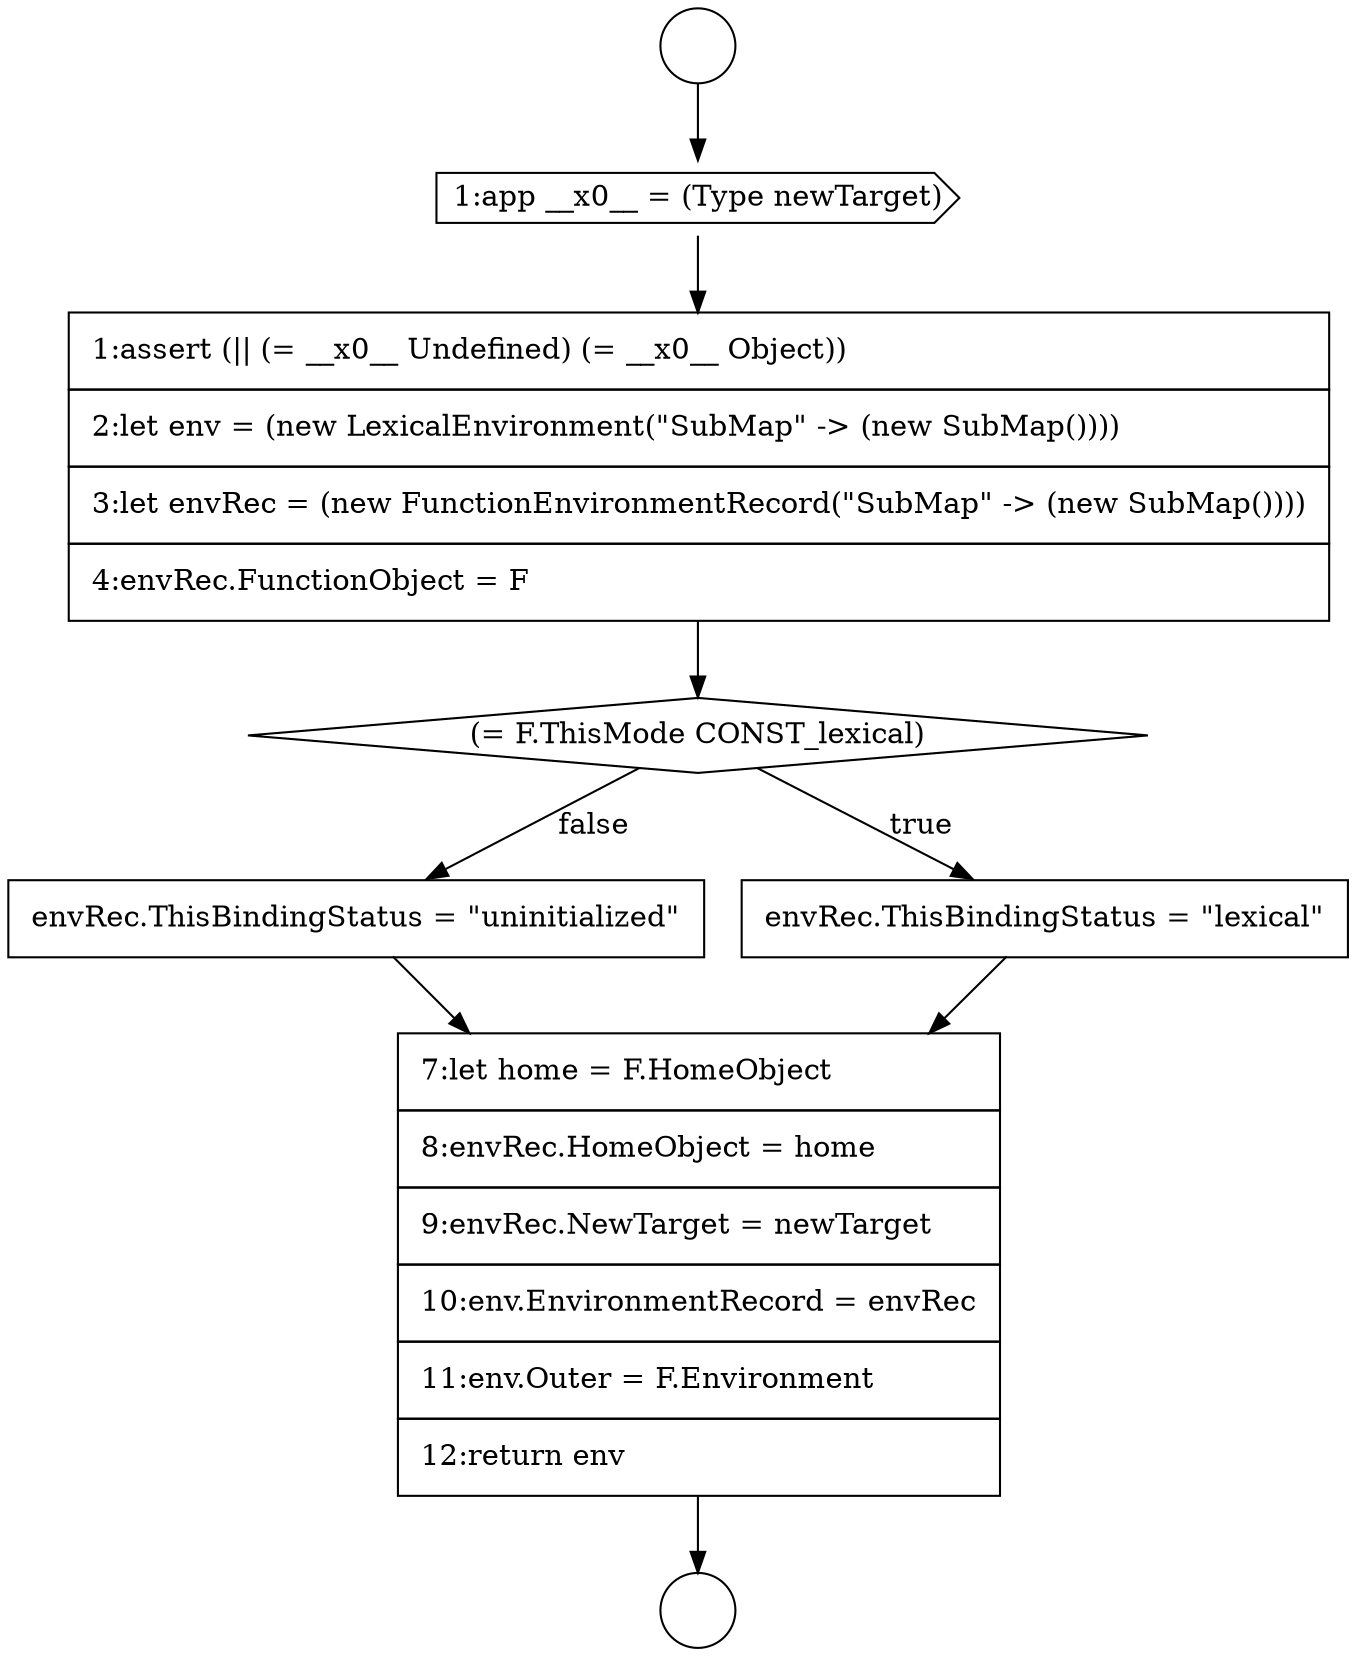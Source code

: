 digraph {
  node1369 [shape=circle label=" " color="black" fillcolor="white" style=filled]
  node1373 [shape=diamond, label=<<font color="black">(= F.ThisMode CONST_lexical)</font>> color="black" fillcolor="white" style=filled]
  node1370 [shape=circle label=" " color="black" fillcolor="white" style=filled]
  node1375 [shape=none, margin=0, label=<<font color="black">
    <table border="0" cellborder="1" cellspacing="0" cellpadding="10">
      <tr><td align="left">envRec.ThisBindingStatus = &quot;uninitialized&quot;</td></tr>
    </table>
  </font>> color="black" fillcolor="white" style=filled]
  node1374 [shape=none, margin=0, label=<<font color="black">
    <table border="0" cellborder="1" cellspacing="0" cellpadding="10">
      <tr><td align="left">envRec.ThisBindingStatus = &quot;lexical&quot;</td></tr>
    </table>
  </font>> color="black" fillcolor="white" style=filled]
  node1371 [shape=cds, label=<<font color="black">1:app __x0__ = (Type newTarget)</font>> color="black" fillcolor="white" style=filled]
  node1376 [shape=none, margin=0, label=<<font color="black">
    <table border="0" cellborder="1" cellspacing="0" cellpadding="10">
      <tr><td align="left">7:let home = F.HomeObject</td></tr>
      <tr><td align="left">8:envRec.HomeObject = home</td></tr>
      <tr><td align="left">9:envRec.NewTarget = newTarget</td></tr>
      <tr><td align="left">10:env.EnvironmentRecord = envRec</td></tr>
      <tr><td align="left">11:env.Outer = F.Environment</td></tr>
      <tr><td align="left">12:return env</td></tr>
    </table>
  </font>> color="black" fillcolor="white" style=filled]
  node1372 [shape=none, margin=0, label=<<font color="black">
    <table border="0" cellborder="1" cellspacing="0" cellpadding="10">
      <tr><td align="left">1:assert (|| (= __x0__ Undefined) (= __x0__ Object))</td></tr>
      <tr><td align="left">2:let env = (new LexicalEnvironment(&quot;SubMap&quot; -&gt; (new SubMap())))</td></tr>
      <tr><td align="left">3:let envRec = (new FunctionEnvironmentRecord(&quot;SubMap&quot; -&gt; (new SubMap())))</td></tr>
      <tr><td align="left">4:envRec.FunctionObject = F</td></tr>
    </table>
  </font>> color="black" fillcolor="white" style=filled]
  node1376 -> node1370 [ color="black"]
  node1374 -> node1376 [ color="black"]
  node1373 -> node1374 [label=<<font color="black">true</font>> color="black"]
  node1373 -> node1375 [label=<<font color="black">false</font>> color="black"]
  node1372 -> node1373 [ color="black"]
  node1371 -> node1372 [ color="black"]
  node1369 -> node1371 [ color="black"]
  node1375 -> node1376 [ color="black"]
}
